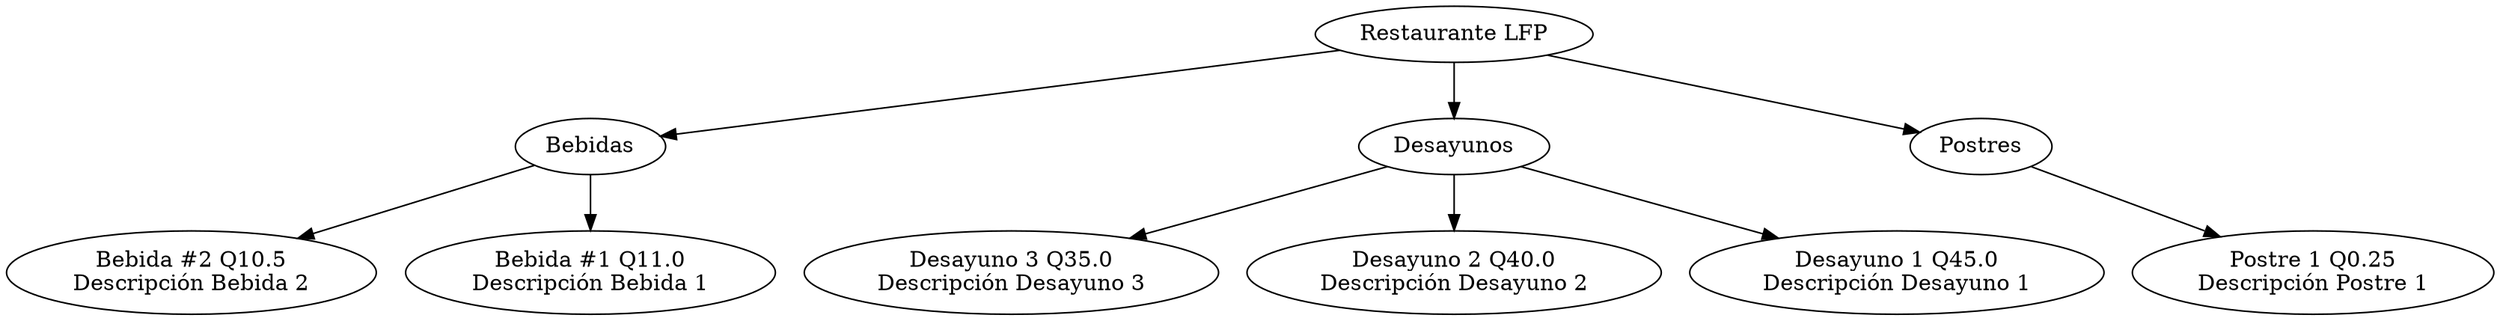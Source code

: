 digraph G {
	"Restaurante LFP" -> Bebidas [constraint=True]
	Bebidas -> "Bebida #2 Q10.5
Descripción Bebida 2" [constraint=True]
	Bebidas -> "Bebida #1 Q11.0
Descripción Bebida 1" [constraint=True]
	"Restaurante LFP" -> Desayunos [constraint=True]
	Desayunos -> "Desayuno 3 Q35.0
Descripción Desayuno 3" [constraint=True]
	Desayunos -> "Desayuno 2 Q40.0
Descripción Desayuno 2" [constraint=True]
	Desayunos -> "Desayuno 1 Q45.0
Descripción Desayuno 1" [constraint=True]
	"Restaurante LFP" -> Postres [constraint=True]
	Postres -> "Postre 1 Q0.25
Descripción Postre 1" [constraint=True]
}
